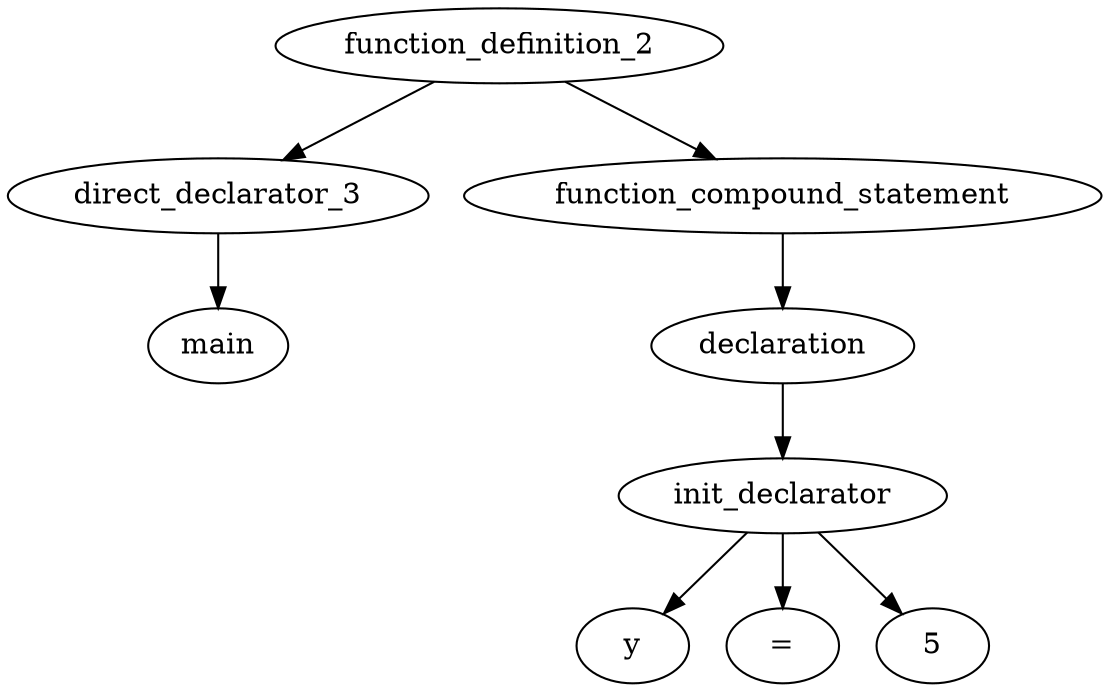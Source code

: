 digraph G {
1[label="direct_declarator_3"]
2[label="main"]
1 -> 2
3[label="init_declarator"]
4[label="y"]
3 -> 4
5[label="="]
3 -> 5
6[label="5"]
3 -> 6
7[label="declaration"]
7 -> 3
8[label="function_compound_statement"]
8 -> 7
9[label="function_definition_2"]
9 -> 1
9 -> 8
}